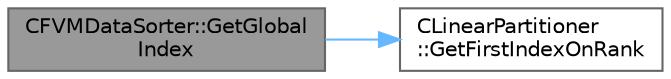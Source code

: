 digraph "CFVMDataSorter::GetGlobalIndex"
{
 // LATEX_PDF_SIZE
  bgcolor="transparent";
  edge [fontname=Helvetica,fontsize=10,labelfontname=Helvetica,labelfontsize=10];
  node [fontname=Helvetica,fontsize=10,shape=box,height=0.2,width=0.4];
  rankdir="LR";
  Node1 [id="Node000001",label="CFVMDataSorter::GetGlobal\lIndex",height=0.2,width=0.4,color="gray40", fillcolor="grey60", style="filled", fontcolor="black",tooltip="Get the global index of a point. \\input iPoint - the point ID."];
  Node1 -> Node2 [id="edge1_Node000001_Node000002",color="steelblue1",style="solid",tooltip=" "];
  Node2 [id="Node000002",label="CLinearPartitioner\l::GetFirstIndexOnRank",height=0.2,width=0.4,color="grey40", fillcolor="white", style="filled",URL="$classCLinearPartitioner.html#a707f3e0894f386e591083318ee7765b7",tooltip="Get the first index of the current rank's linear partition."];
}
